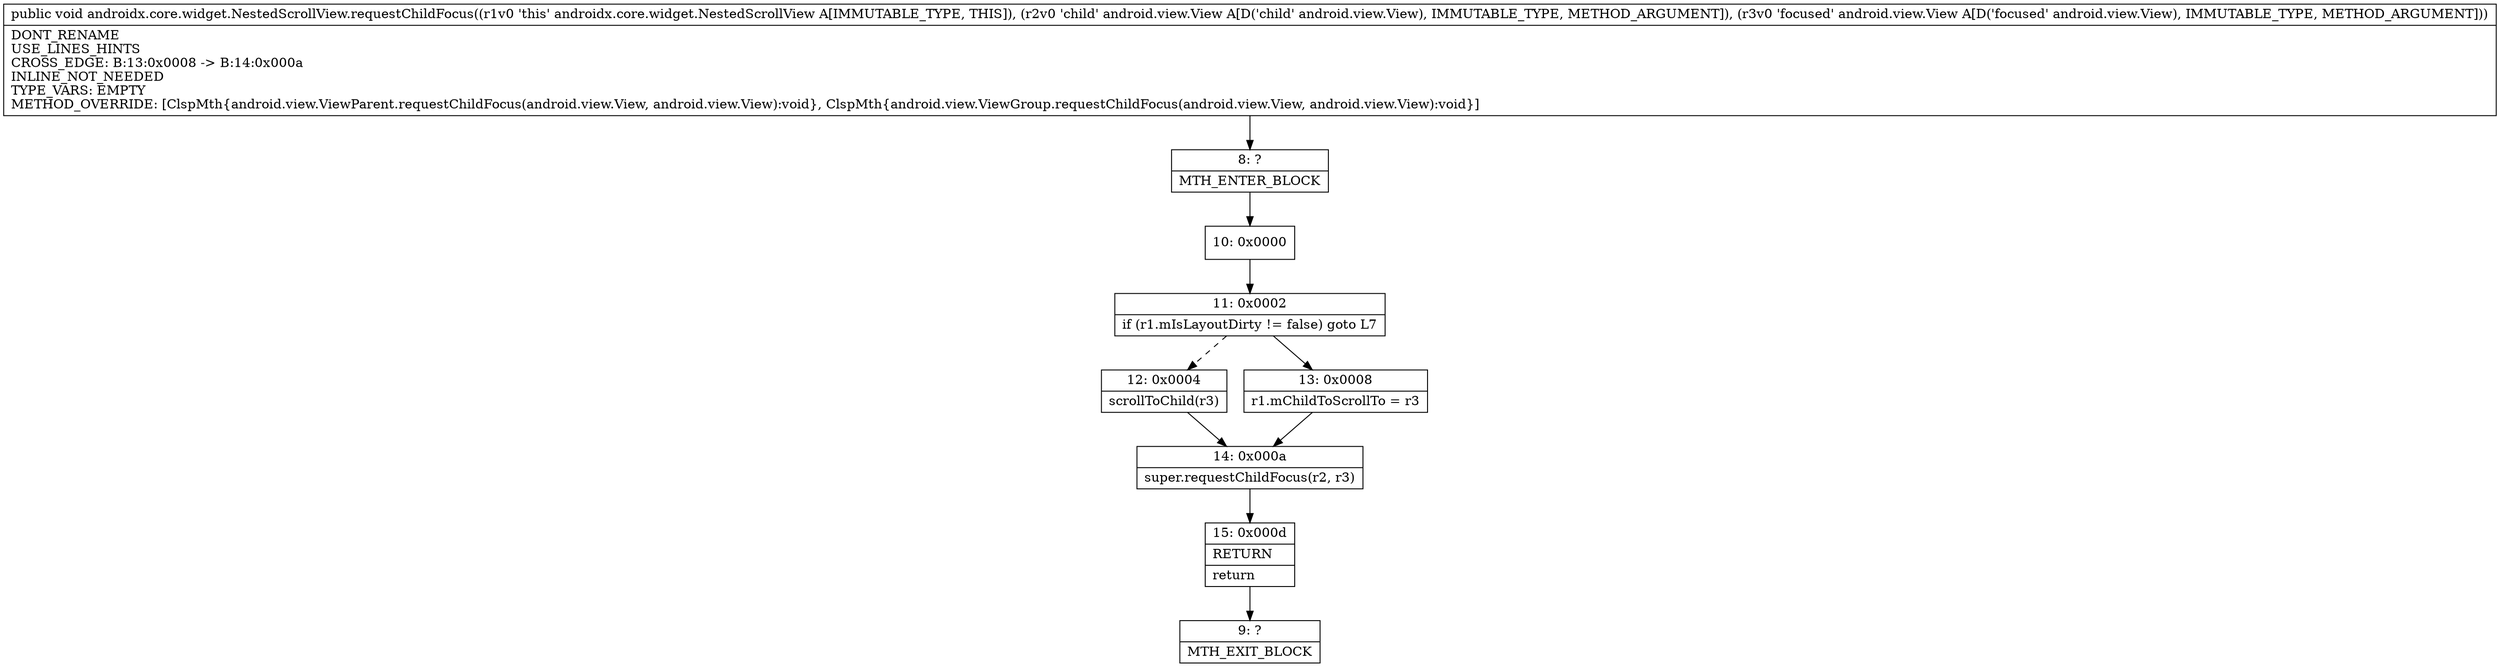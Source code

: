 digraph "CFG forandroidx.core.widget.NestedScrollView.requestChildFocus(Landroid\/view\/View;Landroid\/view\/View;)V" {
Node_8 [shape=record,label="{8\:\ ?|MTH_ENTER_BLOCK\l}"];
Node_10 [shape=record,label="{10\:\ 0x0000}"];
Node_11 [shape=record,label="{11\:\ 0x0002|if (r1.mIsLayoutDirty != false) goto L7\l}"];
Node_12 [shape=record,label="{12\:\ 0x0004|scrollToChild(r3)\l}"];
Node_14 [shape=record,label="{14\:\ 0x000a|super.requestChildFocus(r2, r3)\l}"];
Node_15 [shape=record,label="{15\:\ 0x000d|RETURN\l|return\l}"];
Node_9 [shape=record,label="{9\:\ ?|MTH_EXIT_BLOCK\l}"];
Node_13 [shape=record,label="{13\:\ 0x0008|r1.mChildToScrollTo = r3\l}"];
MethodNode[shape=record,label="{public void androidx.core.widget.NestedScrollView.requestChildFocus((r1v0 'this' androidx.core.widget.NestedScrollView A[IMMUTABLE_TYPE, THIS]), (r2v0 'child' android.view.View A[D('child' android.view.View), IMMUTABLE_TYPE, METHOD_ARGUMENT]), (r3v0 'focused' android.view.View A[D('focused' android.view.View), IMMUTABLE_TYPE, METHOD_ARGUMENT]))  | DONT_RENAME\lUSE_LINES_HINTS\lCROSS_EDGE: B:13:0x0008 \-\> B:14:0x000a\lINLINE_NOT_NEEDED\lTYPE_VARS: EMPTY\lMETHOD_OVERRIDE: [ClspMth\{android.view.ViewParent.requestChildFocus(android.view.View, android.view.View):void\}, ClspMth\{android.view.ViewGroup.requestChildFocus(android.view.View, android.view.View):void\}]\l}"];
MethodNode -> Node_8;Node_8 -> Node_10;
Node_10 -> Node_11;
Node_11 -> Node_12[style=dashed];
Node_11 -> Node_13;
Node_12 -> Node_14;
Node_14 -> Node_15;
Node_15 -> Node_9;
Node_13 -> Node_14;
}

